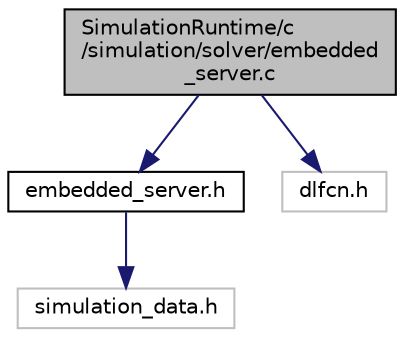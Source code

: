 digraph "SimulationRuntime/c/simulation/solver/embedded_server.c"
{
  edge [fontname="Helvetica",fontsize="10",labelfontname="Helvetica",labelfontsize="10"];
  node [fontname="Helvetica",fontsize="10",shape=record];
  Node0 [label="SimulationRuntime/c\l/simulation/solver/embedded\l_server.c",height=0.2,width=0.4,color="black", fillcolor="grey75", style="filled", fontcolor="black"];
  Node0 -> Node1 [color="midnightblue",fontsize="10",style="solid",fontname="Helvetica"];
  Node1 [label="embedded_server.h",height=0.2,width=0.4,color="black", fillcolor="white", style="filled",URL="$d7/d6f/_simulation_runtime_2c_2simulation_2solver_2embedded__server_8h.html"];
  Node1 -> Node2 [color="midnightblue",fontsize="10",style="solid",fontname="Helvetica"];
  Node2 [label="simulation_data.h",height=0.2,width=0.4,color="grey75", fillcolor="white", style="filled"];
  Node0 -> Node3 [color="midnightblue",fontsize="10",style="solid",fontname="Helvetica"];
  Node3 [label="dlfcn.h",height=0.2,width=0.4,color="grey75", fillcolor="white", style="filled"];
}
